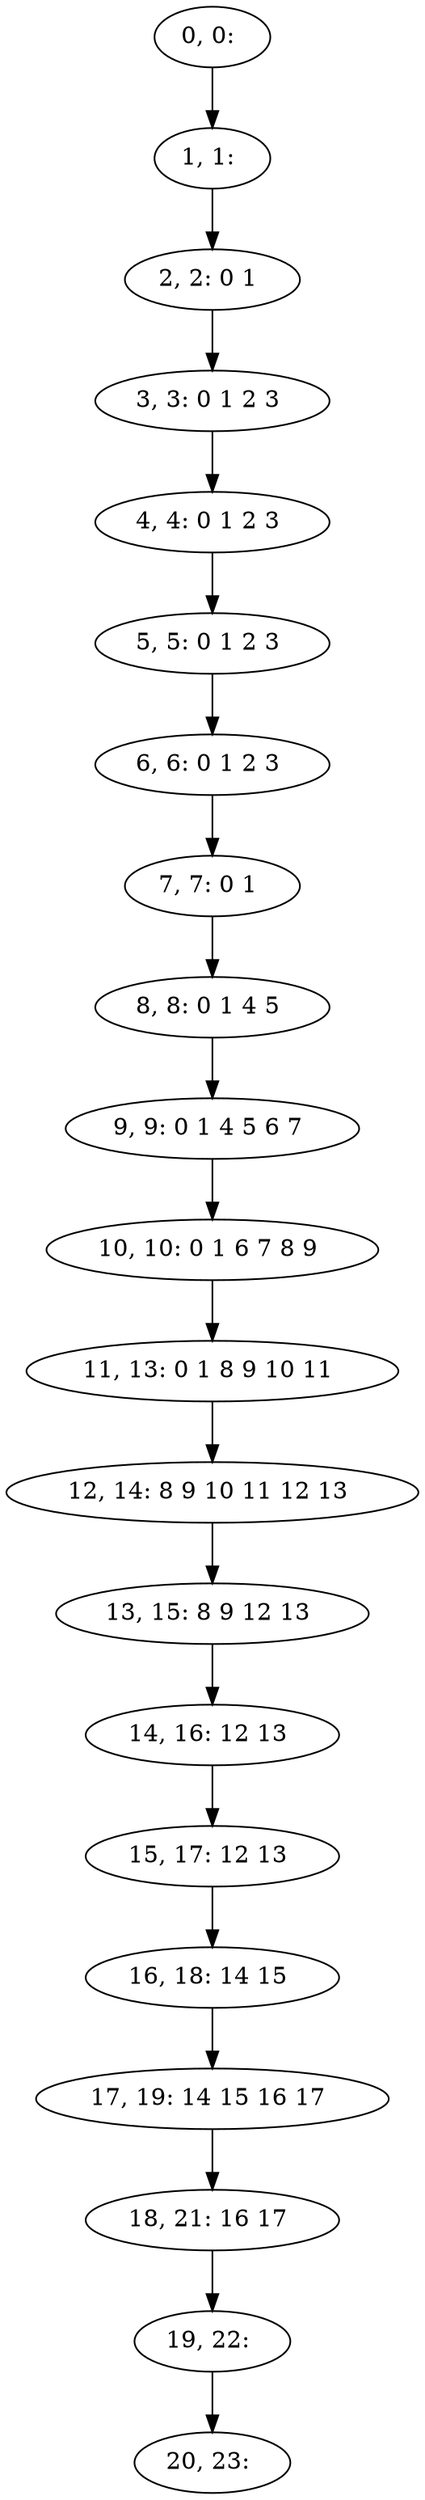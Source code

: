 digraph G {
0[label="0, 0: "];
1[label="1, 1: "];
2[label="2, 2: 0 1 "];
3[label="3, 3: 0 1 2 3 "];
4[label="4, 4: 0 1 2 3 "];
5[label="5, 5: 0 1 2 3 "];
6[label="6, 6: 0 1 2 3 "];
7[label="7, 7: 0 1 "];
8[label="8, 8: 0 1 4 5 "];
9[label="9, 9: 0 1 4 5 6 7 "];
10[label="10, 10: 0 1 6 7 8 9 "];
11[label="11, 13: 0 1 8 9 10 11 "];
12[label="12, 14: 8 9 10 11 12 13 "];
13[label="13, 15: 8 9 12 13 "];
14[label="14, 16: 12 13 "];
15[label="15, 17: 12 13 "];
16[label="16, 18: 14 15 "];
17[label="17, 19: 14 15 16 17 "];
18[label="18, 21: 16 17 "];
19[label="19, 22: "];
20[label="20, 23: "];
0->1 ;
1->2 ;
2->3 ;
3->4 ;
4->5 ;
5->6 ;
6->7 ;
7->8 ;
8->9 ;
9->10 ;
10->11 ;
11->12 ;
12->13 ;
13->14 ;
14->15 ;
15->16 ;
16->17 ;
17->18 ;
18->19 ;
19->20 ;
}
